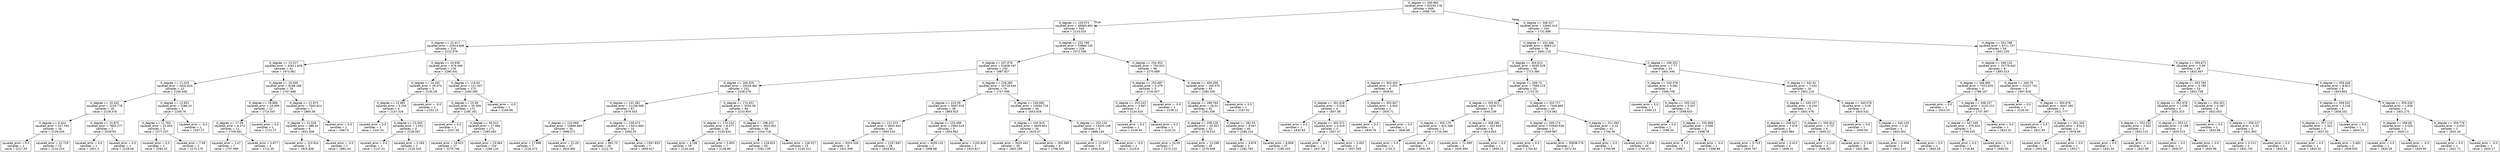 digraph Tree {
node [shape=box, fontname="helvetica"] ;
edge [fontname="helvetica"] ;
0 [label="H_degree <= 300.962\nsquared_error = 63193.178\nsamples = 649\nvalue = 2068.745"] ;
1 [label="H_degree <= 120.074\nsquared_error = 46860.863\nsamples = 545\nvalue = 2133.024"] ;
0 -> 1 [labeldistance=2.5, labelangle=45, headlabel="True"] ;
2 [label="H_degree <= 22.417\nsquared_error = 22914.836\nsamples = 219\nvalue = 2222.976"] ;
1 -> 2 ;
3 [label="H_degree <= 13.317\nsquared_error = 42611.626\nsamples = 41\nvalue = 1973.062"] ;
2 -> 3 ;
4 [label="H_degree <= 11.319\nsquared_error = 4432.624\nsamples = 22\nvalue = 2150.448"] ;
3 -> 4 ;
5 [label="H_degree <= 10.432\nsquared_error = 2230.778\nsamples = 18\nvalue = 2128.378"] ;
4 -> 5 ;
6 [label="H_degree <= 0.444\nsquared_error = 427.591\nsamples = 16\nvalue = 2139.434"] ;
5 -> 6 ;
7 [label="squared_error = 0.0\nsamples = 1\nvalue = 2217.59"] ;
6 -> 7 ;
8 [label="squared_error = 21.729\nsamples = 15\nvalue = 2134.224"] ;
6 -> 8 ;
9 [label="H_degree <= 10.875\nsquared_error = 7855.277\nsamples = 2\nvalue = 2039.93"] ;
5 -> 9 ;
10 [label="squared_error = 0.0\nsamples = 1\nvalue = 1951.3"] ;
9 -> 10 ;
11 [label="squared_error = 0.0\nsamples = 1\nvalue = 2128.56"] ;
9 -> 11 ;
12 [label="H_degree <= 12.651\nsquared_error = 2286.24\nsamples = 4\nvalue = 2249.76"] ;
4 -> 12 ;
13 [label="H_degree <= 11.763\nsquared_error = 24.053\nsamples = 3\nvalue = 2277.257"] ;
12 -> 13 ;
14 [label="squared_error = 0.0\nsamples = 1\nvalue = 2283.42"] ;
13 -> 14 ;
15 [label="squared_error = 7.59\nsamples = 2\nvalue = 2274.175"] ;
13 -> 15 ;
16 [label="squared_error = -0.0\nsamples = 1\nvalue = 2167.27"] ;
12 -> 16 ;
17 [label="H_degree <= 19.309\nsquared_error = 8198.189\nsamples = 19\nvalue = 1767.668"] ;
3 -> 17 ;
18 [label="H_degree <= 18.866\nsquared_error = 16.009\nsamples = 12\nvalue = 1710.547"] ;
17 -> 18 ;
19 [label="H_degree <= 17.09\nsquared_error = 6.272\nsamples = 11\nvalue = 1709.581"] ;
18 -> 19 ;
20 [label="squared_error = 2.47\nsamples = 7\nvalue = 1707.999"] ;
19 -> 20 ;
21 [label="squared_error = 0.877\nsamples = 4\nvalue = 1712.35"] ;
19 -> 21 ;
22 [label="squared_error = 0.0\nsamples = 1\nvalue = 1721.17"] ;
18 -> 22 ;
23 [label="H_degree <= 21.973\nsquared_error = 7042.614\nsamples = 7\nvalue = 1865.59"] ;
17 -> 23 ;
24 [label="H_degree <= 21.529\nsquared_error = 289.34\nsamples = 6\nvalue = 1831.938"] ;
23 -> 24 ;
25 [label="squared_error = 123.924\nsamples = 5\nvalue = 1825.838"] ;
24 -> 25 ;
26 [label="squared_error = -0.0\nsamples = 1\nvalue = 1862.44"] ;
24 -> 26 ;
27 [label="squared_error = 0.0\nsamples = 1\nvalue = 2067.5"] ;
23 -> 27 ;
28 [label="H_degree <= 24.636\nsquared_error = 678.066\nsamples = 178\nvalue = 2280.541"] ;
2 -> 28 ;
29 [label="H_degree <= 24.192\nsquared_error = 39.373\nsamples = 5\nvalue = 2140.28"] ;
28 -> 29 ;
30 [label="H_degree <= 22.861\nsquared_error = 5.334\nsamples = 4\nvalue = 2137.318"] ;
29 -> 30 ;
31 [label="squared_error = 0.0\nsamples = 1\nvalue = 2141.01"] ;
30 -> 31 ;
32 [label="H_degree <= 23.305\nsquared_error = 1.052\nsamples = 3\nvalue = 2136.087"] ;
30 -> 32 ;
33 [label="squared_error = 0.0\nsamples = 1\nvalue = 2137.41"] ;
32 -> 33 ;
34 [label="squared_error = 0.265\nsamples = 2\nvalue = 2135.425"] ;
32 -> 34 ;
35 [label="squared_error = -0.0\nsamples = 1\nvalue = 2152.13"] ;
29 -> 35 ;
36 [label="H_degree <= 119.63\nsquared_error = 111.507\nsamples = 173\nvalue = 2284.595"] ;
28 -> 36 ;
37 [label="H_degree <= 25.08\nsquared_error = 35.309\nsamples = 172\nvalue = 2285.261"] ;
36 -> 37 ;
38 [label="squared_error = 0.0\nsamples = 1\nvalue = 2247.36"] ;
37 -> 38 ;
39 [label="H_degree <= 35.512\nsquared_error = 27.066\nsamples = 171\nvalue = 2285.483"] ;
37 -> 39 ;
40 [label="squared_error = 18.623\nsamples = 17\nvalue = 2279.746"] ;
39 -> 40 ;
41 [label="squared_error = 23.964\nsamples = 154\nvalue = 2286.116"] ;
39 -> 41 ;
42 [label="squared_error = -0.0\nsamples = 1\nvalue = 2169.96"] ;
36 -> 42 ;
43 [label="H_degree <= 252.799\nsquared_error = 53860.155\nsamples = 326\nvalue = 2072.596"] ;
1 -> 43 ;
44 [label="H_degree <= 207.078\nsquared_error = 51608.187\nsamples = 230\nvalue = 1987.827"] ;
43 -> 44 ;
45 [label="H_degree <= 160.025\nsquared_error = 25528.482\nsamples = 151\nvalue = 2108.279"] ;
44 -> 45 ;
46 [label="H_degree <= 141.381\nsquared_error = 21158.569\nsamples = 67\nvalue = 1979.553"] ;
45 -> 46 ;
47 [label="H_degree <= 124.069\nsquared_error = 14694.809\nsamples = 34\nvalue = 1896.571"] ;
46 -> 47 ;
48 [label="squared_error = 17.896\nsamples = 7\nvalue = 2134.473"] ;
47 -> 48 ;
49 [label="squared_error = 22.29\nsamples = 27\nvalue = 1834.892"] ;
47 -> 49 ;
50 [label="H_degree <= 156.473\nsquared_error = 13413.663\nsamples = 33\nvalue = 2065.05"] ;
46 -> 50 ;
51 [label="squared_error = 891.75\nsamples = 26\nvalue = 2122.78"] ;
50 -> 51 ;
52 [label="squared_error = 1567.833\nsamples = 7\nvalue = 1850.627"] ;
50 -> 52 ;
53 [label="H_degree <= 174.451\nsquared_error = 5255.09\nsamples = 84\nvalue = 2210.954"] ;
45 -> 53 ;
54 [label="H_degree <= 170.234\nsquared_error = 8.477\nsamples = 26\nvalue = 2135.634"] ;
53 -> 54 ;
55 [label="squared_error = 4.196\nsamples = 19\nvalue = 2134.446"] ;
54 -> 55 ;
56 [label="squared_error = 5.855\nsamples = 7\nvalue = 2138.86"] ;
54 -> 56 ;
57 [label="H_degree <= 198.422\nsquared_error = 3923.941\nsamples = 58\nvalue = 2244.718"] ;
53 -> 57 ;
58 [label="squared_error = 118.825\nsamples = 43\nvalue = 2281.139"] ;
57 -> 58 ;
59 [label="squared_error = 128.527\nsamples = 15\nvalue = 2140.311"] ;
57 -> 59 ;
60 [label="H_degree <= 228.385\nsquared_error = 20718.544\nsamples = 79\nvalue = 1757.596"] ;
44 -> 60 ;
61 [label="H_degree <= 224.39\nsquared_error = 5697.019\nsamples = 39\nvalue = 1863.923"] ;
60 -> 61 ;
62 [label="H_degree <= 211.073\nsquared_error = 4641.942\nsamples = 34\nvalue = 1850.534"] ;
61 -> 62 ;
63 [label="squared_error = 9324.326\nsamples = 8\nvalue = 1921.099"] ;
62 -> 63 ;
64 [label="squared_error = 1197.692\nsamples = 26\nvalue = 1828.822"] ;
62 -> 64 ;
65 [label="H_degree <= 225.499\nsquared_error = 3364.519\nsamples = 5\nvalue = 1954.962"] ;
61 -> 65 ;
66 [label="squared_error = 3435.132\nsamples = 2\nvalue = 1998.68"] ;
65 -> 66 ;
67 [label="squared_error = 1193.818\nsamples = 3\nvalue = 1925.817"] ;
65 -> 67 ;
68 [label="H_degree <= 249.692\nsquared_error = 13594.719\nsamples = 40\nvalue = 1653.928"] ;
60 -> 68 ;
69 [label="H_degree <= 245.919\nsquared_error = 4649.851\nsamples = 35\nvalue = 1620.47"] ;
68 -> 69 ;
70 [label="squared_error = 3620.442\nsamples = 29\nvalue = 1602.289"] ;
69 -> 70 ;
71 [label="squared_error = 305.589\nsamples = 6\nvalue = 1708.345"] ;
69 -> 71 ;
72 [label="H_degree <= 252.133\nsquared_error = 13520.148\nsamples = 5\nvalue = 1888.134"] ;
68 -> 72 ;
73 [label="squared_error = 12.547\nsamples = 4\nvalue = 1830.018"] ;
72 -> 73 ;
74 [label="squared_error = -0.0\nsamples = 1\nvalue = 2120.6"] ;
72 -> 74 ;
75 [label="H_degree <= 254.353\nsquared_error = 793.022\nsamples = 96\nvalue = 2275.689"] ;
43 -> 75 ;
76 [label="H_degree <= 253.687\nsquared_error = 5.479\nsamples = 3\nvalue = 2135.657"] ;
75 -> 76 ;
77 [label="H_degree <= 253.243\nsquared_error = 3.667\nsamples = 2\nvalue = 2134.425"] ;
76 -> 77 ;
78 [label="squared_error = 0.0\nsamples = 1\nvalue = 2136.34"] ;
77 -> 78 ;
79 [label="squared_error = 0.0\nsamples = 1\nvalue = 2132.51"] ;
77 -> 79 ;
80 [label="squared_error = -0.0\nsamples = 1\nvalue = 2138.12"] ;
76 -> 80 ;
81 [label="H_degree <= 300.296\nsquared_error = 165.475\nsamples = 93\nvalue = 2280.206"] ;
75 -> 81 ;
82 [label="H_degree <= 280.764\nsquared_error = 26.51\nsamples = 92\nvalue = 2281.436"] ;
81 -> 82 ;
83 [label="H_degree <= 258.126\nsquared_error = 20.307\nsamples = 52\nvalue = 2278.514"] ;
82 -> 83 ;
84 [label="squared_error = 24.59\nsamples = 7\nvalue = 2272.123"] ;
83 -> 84 ;
85 [label="squared_error = 12.298\nsamples = 45\nvalue = 2279.508"] ;
83 -> 85 ;
86 [label="H_degree <= 282.54\nsquared_error = 9.047\nsamples = 40\nvalue = 2285.234"] ;
82 -> 86 ;
87 [label="squared_error = 4.876\nsamples = 3\nvalue = 2282.783"] ;
86 -> 87 ;
88 [label="squared_error = 8.858\nsamples = 37\nvalue = 2285.433"] ;
86 -> 88 ;
89 [label="squared_error = 0.0\nsamples = 1\nvalue = 2167.02"] ;
81 -> 89 ;
90 [label="H_degree <= 346.017\nsquared_error = 13662.413\nsamples = 104\nvalue = 1731.898"] ;
0 -> 90 [labeldistance=2.5, labelangle=-45, headlabel="False"] ;
91 [label="H_degree <= 333.366\nsquared_error = 8983.13\nsamples = 78\nvalue = 1692.119"] ;
90 -> 91 ;
92 [label="H_degree <= 304.513\nsquared_error = 8265.529\nsamples = 58\nvalue = 1723.385"] ;
91 -> 92 ;
93 [label="H_degree <= 303.403\nsquared_error = 1.051\nsamples = 6\nvalue = 1836.61"] ;
92 -> 93 ;
94 [label="H_degree <= 301.628\nsquared_error = 0.518\nsamples = 4\nvalue = 1837.06"] ;
93 -> 94 ;
95 [label="squared_error = 0.0\nsamples = 1\nvalue = 1835.83"] ;
94 -> 95 ;
96 [label="H_degree <= 302.072\nsquared_error = 0.019\nsamples = 3\nvalue = 1837.47"] ;
94 -> 96 ;
97 [label="squared_error = 0.0\nsamples = 1\nvalue = 1837.28"] ;
96 -> 97 ;
98 [label="squared_error = 0.001\nsamples = 2\nvalue = 1837.565"] ;
96 -> 98 ;
99 [label="H_degree <= 303.847\nsquared_error = 0.903\nsamples = 2\nvalue = 1835.71"] ;
93 -> 99 ;
100 [label="squared_error = 0.0\nsamples = 1\nvalue = 1834.76"] ;
99 -> 100 ;
101 [label="squared_error = 0.0\nsamples = 1\nvalue = 1836.66"] ;
99 -> 101 ;
102 [label="H_degree <= 308.73\nsquared_error = 7569.219\nsamples = 52\nvalue = 1710.32"] ;
92 -> 102 ;
103 [label="H_degree <= 305.623\nsquared_error = 2426.721\nsamples = 8\nvalue = 1640.239"] ;
102 -> 103 ;
104 [label="H_degree <= 305.179\nsquared_error = 615.288\nsamples = 2\nvalue = 1716.395"] ;
103 -> 104 ;
105 [label="squared_error = 0.0\nsamples = 1\nvalue = 1741.2"] ;
104 -> 105 ;
106 [label="squared_error = -0.0\nsamples = 1\nvalue = 1691.59"] ;
104 -> 106 ;
107 [label="H_degree <= 308.286\nsquared_error = 452.855\nsamples = 6\nvalue = 1614.853"] ;
103 -> 107 ;
108 [label="squared_error = 72.499\nsamples = 5\nvalue = 1605.994"] ;
107 -> 108 ;
109 [label="squared_error = 0.0\nsamples = 1\nvalue = 1659.15"] ;
107 -> 109 ;
110 [label="H_degree <= 310.727\nsquared_error = 7448.869\nsamples = 44\nvalue = 1723.062"] ;
102 -> 110 ;
111 [label="H_degree <= 309.174\nsquared_error = 53940.628\nsamples = 3\nvalue = 1949.967"] ;
110 -> 111 ;
112 [label="squared_error = 0.0\nsamples = 1\nvalue = 1704.82"] ;
111 -> 112 ;
113 [label="squared_error = 35838.276\nsamples = 2\nvalue = 2072.54"] ;
111 -> 113 ;
114 [label="H_degree <= 311.393\nsquared_error = 4.15\nsamples = 41\nvalue = 1706.46"] ;
110 -> 114 ;
115 [label="squared_error = 0.0\nsamples = 1\nvalue = 1709.98"] ;
114 -> 115 ;
116 [label="squared_error = 3.936\nsamples = 40\nvalue = 1706.372"] ;
114 -> 116 ;
117 [label="H_degree <= 336.252\nsquared_error = 7.77\nsamples = 20\nvalue = 1601.446"] ;
91 -> 117 ;
118 [label="H_degree <= 334.476\nsquared_error = 0.082\nsamples = 4\nvalue = 1598.758"] ;
117 -> 118 ;
119 [label="squared_error = 0.0\nsamples = 1\nvalue = 1599.13"] ;
118 -> 119 ;
120 [label="H_degree <= 335.142\nsquared_error = 0.047\nsamples = 3\nvalue = 1598.633"] ;
118 -> 120 ;
121 [label="squared_error = 0.0\nsamples = 1\nvalue = 1598.34"] ;
120 -> 121 ;
122 [label="H_degree <= 335.808\nsquared_error = 0.006\nsamples = 2\nvalue = 1598.78"] ;
120 -> 122 ;
123 [label="squared_error = 0.0\nsamples = 1\nvalue = 1598.7"] ;
122 -> 123 ;
124 [label="squared_error = -0.0\nsamples = 1\nvalue = 1598.86"] ;
122 -> 124 ;
125 [label="H_degree <= 342.91\nsquared_error = 7.432\nsamples = 16\nvalue = 1602.119"] ;
117 -> 125 ;
126 [label="H_degree <= 339.137\nsquared_error = 8.104\nsamples = 11\nvalue = 1601.476"] ;
125 -> 126 ;
127 [label="H_degree <= 338.027\nsquared_error = 7.978\nsamples = 5\nvalue = 1602.984"] ;
126 -> 127 ;
128 [label="squared_error = 0.723\nsamples = 3\nvalue = 1600.767"] ;
127 -> 128 ;
129 [label="squared_error = 0.423\nsamples = 2\nvalue = 1606.31"] ;
127 -> 129 ;
130 [label="H_degree <= 340.912\nsquared_error = 4.737\nsamples = 6\nvalue = 1600.22"] ;
126 -> 130 ;
131 [label="squared_error = 0.119\nsamples = 3\nvalue = 1598.457"] ;
130 -> 131 ;
132 [label="squared_error = 3.136\nsamples = 3\nvalue = 1601.983"] ;
130 -> 132 ;
133 [label="H_degree <= 343.576\nsquared_error = 3.05\nsamples = 5\nvalue = 1603.532"] ;
125 -> 133 ;
134 [label="squared_error = 0.0\nsamples = 1\nvalue = 1605.65"] ;
133 -> 134 ;
135 [label="H_degree <= 345.129\nsquared_error = 2.41\nsamples = 4\nvalue = 1603.002"] ;
133 -> 135 ;
136 [label="squared_error = 0.908\nsamples = 3\nvalue = 1602.243"] ;
135 -> 136 ;
137 [label="squared_error = 0.0\nsamples = 1\nvalue = 1605.28"] ;
135 -> 137 ;
138 [label="H_degree <= 351.788\nsquared_error = 8711.737\nsamples = 26\nvalue = 1851.235"] ;
90 -> 138 ;
139 [label="H_degree <= 349.125\nsquared_error = 25779.942\nsamples = 8\nvalue = 1893.013"] ;
138 -> 139 ;
140 [label="H_degree <= 346.905\nsquared_error = 7322.025\nsamples = 4\nvalue = 1788.107"] ;
139 -> 140 ;
141 [label="squared_error = 0.0\nsamples = 1\nvalue = 1910.24"] ;
140 -> 141 ;
142 [label="H_degree <= 348.237\nsquared_error = 3133.212\nsamples = 3\nvalue = 1747.397"] ;
140 -> 142 ;
143 [label="H_degree <= 347.349\nsquared_error = 376.554\nsamples = 2\nvalue = 1709.435"] ;
142 -> 143 ;
144 [label="squared_error = 0.0\nsamples = 1\nvalue = 1728.84"] ;
143 -> 144 ;
145 [label="squared_error = -0.0\nsamples = 1\nvalue = 1690.03"] ;
143 -> 145 ;
146 [label="squared_error = 0.0\nsamples = 1\nvalue = 1823.32"] ;
142 -> 146 ;
147 [label="H_degree <= 349.79\nsquared_error = 22227.741\nsamples = 4\nvalue = 1997.918"] ;
139 -> 147 ;
148 [label="squared_error = 0.0\nsamples = 1\nvalue = 2226.34"] ;
147 -> 148 ;
149 [label="H_degree <= 350.678\nsquared_error = 6447.282\nsamples = 3\nvalue = 1921.777"] ;
147 -> 149 ;
150 [label="squared_error = 0.0\nsamples = 1\nvalue = 1811.95"] ;
149 -> 150 ;
151 [label="H_degree <= 351.344\nsquared_error = 624.5\nsamples = 2\nvalue = 1976.69"] ;
149 -> 151 ;
152 [label="squared_error = 0.0\nsamples = 1\nvalue = 2001.68"] ;
151 -> 152 ;
153 [label="squared_error = 0.0\nsamples = 1\nvalue = 1951.7"] ;
151 -> 153 ;
154 [label="H_degree <= 356.671\nsquared_error = 5.39\nsamples = 18\nvalue = 1832.667"] ;
138 -> 154 ;
155 [label="H_degree <= 353.785\nsquared_error = 0.785\nsamples = 10\nvalue = 1831.758"] ;
154 -> 155 ;
156 [label="H_degree <= 352.676\nsquared_error = 1.039\nsamples = 4\nvalue = 1831.315"] ;
155 -> 156 ;
157 [label="H_degree <= 352.232\nsquared_error = 0.601\nsamples = 2\nvalue = 1832.115"] ;
156 -> 157 ;
158 [label="squared_error = 0.0\nsamples = 1\nvalue = 1831.34"] ;
157 -> 158 ;
159 [label="squared_error = -0.0\nsamples = 1\nvalue = 1832.89"] ;
157 -> 159 ;
160 [label="H_degree <= 353.12\nsquared_error = 0.198\nsamples = 2\nvalue = 1830.515"] ;
156 -> 160 ;
161 [label="squared_error = 0.0\nsamples = 1\nvalue = 1830.07"] ;
160 -> 161 ;
162 [label="squared_error = 0.0\nsamples = 1\nvalue = 1830.96"] ;
160 -> 162 ;
163 [label="H_degree <= 354.451\nsquared_error = 0.397\nsamples = 6\nvalue = 1832.053"] ;
155 -> 163 ;
164 [label="squared_error = 0.0\nsamples = 1\nvalue = 1832.86"] ;
163 -> 164 ;
165 [label="H_degree <= 356.227\nsquared_error = 0.32\nsamples = 5\nvalue = 1831.892"] ;
163 -> 165 ;
166 [label="squared_error = 0.221\nsamples = 4\nvalue = 1831.702"] ;
165 -> 166 ;
167 [label="squared_error = 0.0\nsamples = 1\nvalue = 1832.65"] ;
165 -> 167 ;
168 [label="H_degree <= 358.446\nsquared_error = 8.822\nsamples = 8\nvalue = 1833.804"] ;
154 -> 168 ;
169 [label="H_degree <= 358.002\nsquared_error = 3.216\nsamples = 4\nvalue = 1836.332"] ;
168 -> 169 ;
170 [label="H_degree <= 357.115\nsquared_error = 2.342\nsamples = 3\nvalue = 1837.03"] ;
169 -> 170 ;
171 [label="squared_error = 0.0\nsamples = 1\nvalue = 1835.02"] ;
170 -> 171 ;
172 [label="squared_error = 0.483\nsamples = 2\nvalue = 1838.035"] ;
170 -> 172 ;
173 [label="squared_error = 0.0\nsamples = 1\nvalue = 1834.24"] ;
169 -> 173 ;
174 [label="H_degree <= 359.334\nsquared_error = 1.638\nsamples = 4\nvalue = 1831.275"] ;
168 -> 174 ;
175 [label="H_degree <= 358.89\nsquared_error = 0.029\nsamples = 2\nvalue = 1830.11"] ;
174 -> 175 ;
176 [label="squared_error = 0.0\nsamples = 1\nvalue = 1830.28"] ;
175 -> 176 ;
177 [label="squared_error = -0.0\nsamples = 1\nvalue = 1829.94"] ;
175 -> 177 ;
178 [label="H_degree <= 359.778\nsquared_error = 0.533\nsamples = 2\nvalue = 1832.44"] ;
174 -> 178 ;
179 [label="squared_error = 0.0\nsamples = 1\nvalue = 1831.71"] ;
178 -> 179 ;
180 [label="squared_error = -0.0\nsamples = 1\nvalue = 1833.17"] ;
178 -> 180 ;
}